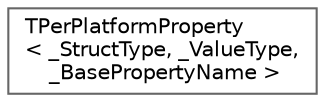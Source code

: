 digraph "Graphical Class Hierarchy"
{
 // INTERACTIVE_SVG=YES
 // LATEX_PDF_SIZE
  bgcolor="transparent";
  edge [fontname=Helvetica,fontsize=10,labelfontname=Helvetica,labelfontsize=10];
  node [fontname=Helvetica,fontsize=10,shape=box,height=0.2,width=0.4];
  rankdir="LR";
  Node0 [id="Node000000",label="TPerPlatformProperty\l\< _StructType, _ValueType,\l _BasePropertyName \>",height=0.2,width=0.4,color="grey40", fillcolor="white", style="filled",URL="$d2/d03/structTPerPlatformProperty.html",tooltip="TPerPlatformProperty - template parent class for per-platform properties Implements Serialize functio..."];
}
